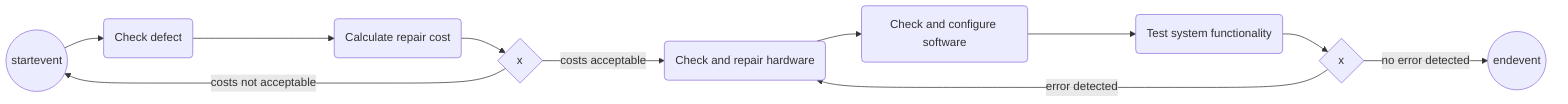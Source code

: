 graph LR
1:startevent:((startevent)) --> 2:task:(Check defect)
2:task: --> 3:task:(Calculate repair cost)
3:task: --> 4:exclusivegateway:{x}
4:exclusivegateway: --> |costs acceptable|5:task:(Check and repair hardware)
4:exclusivegateway: --> |costs not acceptable|1:startevent:
5:task: --> 6:task:(Check and configure software)
6:task: --> 7:task:(Test system functionality)
7:task: --> 8:exclusivegateway:{x}
8:exclusivegateway: --> |error detected|5:task:
8:exclusivegateway: --> |no error detected|9:endevent:((endevent))